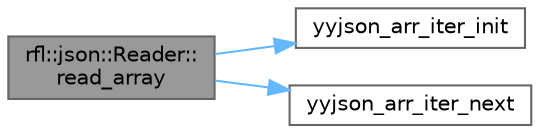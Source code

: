 digraph "rfl::json::Reader::read_array"
{
 // LATEX_PDF_SIZE
  bgcolor="transparent";
  edge [fontname=Helvetica,fontsize=10,labelfontname=Helvetica,labelfontsize=10];
  node [fontname=Helvetica,fontsize=10,shape=box,height=0.2,width=0.4];
  rankdir="LR";
  Node1 [id="Node000001",label="rfl::json::Reader::\lread_array",height=0.2,width=0.4,color="gray40", fillcolor="grey60", style="filled", fontcolor="black",tooltip=" "];
  Node1 -> Node2 [id="edge3_Node000001_Node000002",color="steelblue1",style="solid",tooltip=" "];
  Node2 [id="Node000002",label="yyjson_arr_iter_init",height=0.2,width=0.4,color="grey40", fillcolor="white", style="filled",URL="$yyjson_8h.html#a95aebc83fff9793f7701a6e37df5e03f",tooltip=" "];
  Node1 -> Node3 [id="edge4_Node000001_Node000003",color="steelblue1",style="solid",tooltip=" "];
  Node3 [id="Node000003",label="yyjson_arr_iter_next",height=0.2,width=0.4,color="grey40", fillcolor="white", style="filled",URL="$yyjson_8h.html#ab608a351427921421a2e23877399acd5",tooltip=" "];
}

